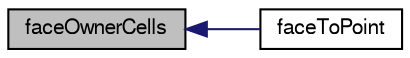 digraph "faceOwnerCells"
{
  bgcolor="transparent";
  edge [fontname="FreeSans",fontsize="10",labelfontname="FreeSans",labelfontsize="10"];
  node [fontname="FreeSans",fontsize="10",shape=record];
  rankdir="LR";
  Node915 [label="faceOwnerCells",height=0.2,width=0.4,color="black", fillcolor="grey75", style="filled", fontcolor="black"];
  Node915 -> Node916 [dir="back",color="midnightblue",fontsize="10",style="solid",fontname="FreeSans"];
  Node916 [label="faceToPoint",height=0.2,width=0.4,color="black",URL="$a21726.html#a3bc47ec88778919001d47470af655729",tooltip="From face to tet point. "];
}

